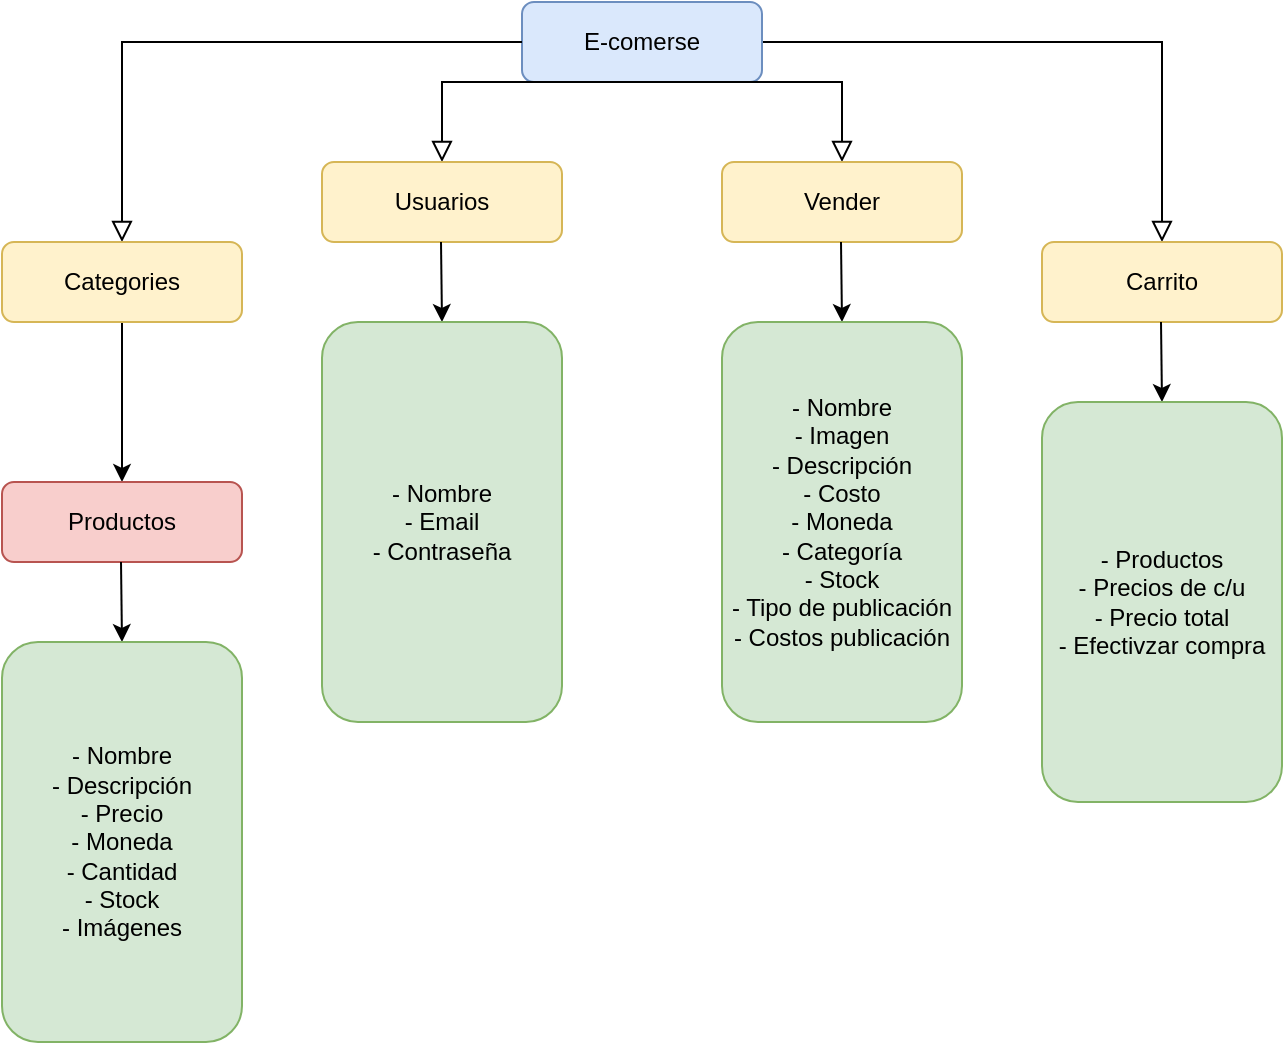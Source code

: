 <mxfile version="13.5.9" type="device"><diagram id="C5RBs43oDa-KdzZeNtuy" name="Page-1"><mxGraphModel dx="868" dy="450" grid="1" gridSize="10" guides="1" tooltips="1" connect="1" arrows="1" fold="1" page="1" pageScale="1" pageWidth="827" pageHeight="1169" math="0" shadow="0"><root><mxCell id="WIyWlLk6GJQsqaUBKTNV-0"/><mxCell id="WIyWlLk6GJQsqaUBKTNV-1" parent="WIyWlLk6GJQsqaUBKTNV-0"/><mxCell id="WIyWlLk6GJQsqaUBKTNV-2" value="" style="rounded=0;html=1;jettySize=auto;orthogonalLoop=1;fontSize=11;endArrow=block;endFill=0;endSize=8;strokeWidth=1;shadow=0;labelBackgroundColor=none;edgeStyle=orthogonalEdgeStyle;" parent="WIyWlLk6GJQsqaUBKTNV-1" source="WIyWlLk6GJQsqaUBKTNV-3" edge="1"><mxGeometry relative="1" as="geometry"><mxPoint x="680" y="200" as="targetPoint"/><Array as="points"><mxPoint x="680" y="100"/><mxPoint x="680" y="200"/></Array></mxGeometry></mxCell><mxCell id="WIyWlLk6GJQsqaUBKTNV-3" value="E-comerse" style="rounded=1;whiteSpace=wrap;html=1;fontSize=12;glass=0;strokeWidth=1;shadow=0;fillColor=#dae8fc;strokeColor=#6c8ebf;" parent="WIyWlLk6GJQsqaUBKTNV-1" vertex="1"><mxGeometry x="360" y="80" width="120" height="40" as="geometry"/></mxCell><mxCell id="olVyJh8QzCVai_S_oQ87-2" value="" style="rounded=0;html=1;jettySize=auto;orthogonalLoop=1;fontSize=11;endArrow=block;endFill=0;endSize=8;strokeWidth=1;shadow=0;labelBackgroundColor=none;edgeStyle=orthogonalEdgeStyle;exitX=0.5;exitY=1;exitDx=0;exitDy=0;" edge="1" parent="WIyWlLk6GJQsqaUBKTNV-1" source="WIyWlLk6GJQsqaUBKTNV-3"><mxGeometry relative="1" as="geometry"><mxPoint x="480" y="100" as="sourcePoint"/><mxPoint x="520" y="160" as="targetPoint"/><Array as="points"><mxPoint x="520" y="120"/><mxPoint x="520" y="160"/></Array></mxGeometry></mxCell><mxCell id="olVyJh8QzCVai_S_oQ87-3" value="" style="rounded=0;html=1;jettySize=auto;orthogonalLoop=1;fontSize=11;endArrow=block;endFill=0;endSize=8;strokeWidth=1;shadow=0;labelBackgroundColor=none;edgeStyle=orthogonalEdgeStyle;exitX=0.5;exitY=1;exitDx=0;exitDy=0;" edge="1" parent="WIyWlLk6GJQsqaUBKTNV-1"><mxGeometry relative="1" as="geometry"><mxPoint x="420" y="120" as="sourcePoint"/><mxPoint x="320" y="160" as="targetPoint"/><Array as="points"><mxPoint x="320" y="120"/><mxPoint x="320" y="160"/></Array></mxGeometry></mxCell><mxCell id="olVyJh8QzCVai_S_oQ87-4" value="" style="rounded=0;html=1;jettySize=auto;orthogonalLoop=1;fontSize=11;endArrow=block;endFill=0;endSize=8;strokeWidth=1;shadow=0;labelBackgroundColor=none;edgeStyle=orthogonalEdgeStyle;" edge="1" parent="WIyWlLk6GJQsqaUBKTNV-1"><mxGeometry relative="1" as="geometry"><mxPoint x="360" y="100" as="sourcePoint"/><mxPoint x="160" y="200" as="targetPoint"/><Array as="points"><mxPoint x="160" y="100"/></Array></mxGeometry></mxCell><mxCell id="olVyJh8QzCVai_S_oQ87-9" style="edgeStyle=none;rounded=0;orthogonalLoop=1;jettySize=auto;html=1;" edge="1" parent="WIyWlLk6GJQsqaUBKTNV-1" source="olVyJh8QzCVai_S_oQ87-5"><mxGeometry relative="1" as="geometry"><mxPoint x="160" y="320" as="targetPoint"/></mxGeometry></mxCell><mxCell id="olVyJh8QzCVai_S_oQ87-5" value="Categories" style="rounded=1;whiteSpace=wrap;html=1;fontSize=12;glass=0;strokeWidth=1;shadow=0;fillColor=#fff2cc;strokeColor=#d6b656;" vertex="1" parent="WIyWlLk6GJQsqaUBKTNV-1"><mxGeometry x="100" y="200" width="120" height="40" as="geometry"/></mxCell><mxCell id="olVyJh8QzCVai_S_oQ87-6" value="Usuarios" style="rounded=1;whiteSpace=wrap;html=1;fontSize=12;glass=0;strokeWidth=1;shadow=0;fillColor=#fff2cc;strokeColor=#d6b656;" vertex="1" parent="WIyWlLk6GJQsqaUBKTNV-1"><mxGeometry x="260" y="160" width="120" height="40" as="geometry"/></mxCell><mxCell id="olVyJh8QzCVai_S_oQ87-7" value="Vender" style="rounded=1;whiteSpace=wrap;html=1;fontSize=12;glass=0;strokeWidth=1;shadow=0;fillColor=#fff2cc;strokeColor=#d6b656;" vertex="1" parent="WIyWlLk6GJQsqaUBKTNV-1"><mxGeometry x="460" y="160" width="120" height="40" as="geometry"/></mxCell><mxCell id="olVyJh8QzCVai_S_oQ87-8" value="Carrito" style="rounded=1;whiteSpace=wrap;html=1;fontSize=12;glass=0;strokeWidth=1;shadow=0;fillColor=#fff2cc;strokeColor=#d6b656;" vertex="1" parent="WIyWlLk6GJQsqaUBKTNV-1"><mxGeometry x="620" y="200" width="120" height="40" as="geometry"/></mxCell><mxCell id="olVyJh8QzCVai_S_oQ87-10" value="Productos" style="rounded=1;whiteSpace=wrap;html=1;fontSize=12;glass=0;strokeWidth=1;shadow=0;strokeColor=#b85450;fillColor=#f8cecc;" vertex="1" parent="WIyWlLk6GJQsqaUBKTNV-1"><mxGeometry x="100" y="320" width="120" height="40" as="geometry"/></mxCell><mxCell id="olVyJh8QzCVai_S_oQ87-11" style="edgeStyle=none;rounded=0;orthogonalLoop=1;jettySize=auto;html=1;" edge="1" parent="WIyWlLk6GJQsqaUBKTNV-1"><mxGeometry relative="1" as="geometry"><mxPoint x="160" y="400" as="targetPoint"/><mxPoint x="159.5" y="360" as="sourcePoint"/></mxGeometry></mxCell><mxCell id="olVyJh8QzCVai_S_oQ87-12" style="edgeStyle=none;rounded=0;orthogonalLoop=1;jettySize=auto;html=1;" edge="1" parent="WIyWlLk6GJQsqaUBKTNV-1"><mxGeometry relative="1" as="geometry"><mxPoint x="320" y="240" as="targetPoint"/><mxPoint x="319.5" y="200" as="sourcePoint"/></mxGeometry></mxCell><mxCell id="olVyJh8QzCVai_S_oQ87-13" style="edgeStyle=none;rounded=0;orthogonalLoop=1;jettySize=auto;html=1;" edge="1" parent="WIyWlLk6GJQsqaUBKTNV-1"><mxGeometry relative="1" as="geometry"><mxPoint x="520" y="240" as="targetPoint"/><mxPoint x="519.5" y="200" as="sourcePoint"/></mxGeometry></mxCell><mxCell id="olVyJh8QzCVai_S_oQ87-14" style="edgeStyle=none;rounded=0;orthogonalLoop=1;jettySize=auto;html=1;" edge="1" parent="WIyWlLk6GJQsqaUBKTNV-1"><mxGeometry relative="1" as="geometry"><mxPoint x="680" y="280" as="targetPoint"/><mxPoint x="679.5" y="240" as="sourcePoint"/></mxGeometry></mxCell><mxCell id="olVyJh8QzCVai_S_oQ87-15" value="- Productos&lt;br&gt;- Precios de c/u&lt;br&gt;- Precio total&lt;br&gt;- Efectivzar compra" style="rounded=1;whiteSpace=wrap;html=1;fontSize=12;glass=0;strokeWidth=1;shadow=0;fillColor=#d5e8d4;strokeColor=#82b366;" vertex="1" parent="WIyWlLk6GJQsqaUBKTNV-1"><mxGeometry x="620" y="280" width="120" height="200" as="geometry"/></mxCell><mxCell id="olVyJh8QzCVai_S_oQ87-16" value="- Nombre&lt;br&gt;- Imagen&lt;br&gt;- Descripción&lt;br&gt;- Costo&lt;br&gt;- Moneda&lt;br&gt;- Categoría&lt;br&gt;- Stock&lt;br&gt;- Tipo de publicación&lt;br&gt;- Costos publicación" style="rounded=1;whiteSpace=wrap;html=1;fontSize=12;glass=0;strokeWidth=1;shadow=0;fillColor=#d5e8d4;strokeColor=#82b366;" vertex="1" parent="WIyWlLk6GJQsqaUBKTNV-1"><mxGeometry x="460" y="240" width="120" height="200" as="geometry"/></mxCell><mxCell id="olVyJh8QzCVai_S_oQ87-17" value="- Nombre&lt;br&gt;- Email&lt;br&gt;- Contraseña" style="rounded=1;whiteSpace=wrap;html=1;fontSize=12;glass=0;strokeWidth=1;shadow=0;fillColor=#d5e8d4;strokeColor=#82b366;" vertex="1" parent="WIyWlLk6GJQsqaUBKTNV-1"><mxGeometry x="260" y="240" width="120" height="200" as="geometry"/></mxCell><mxCell id="olVyJh8QzCVai_S_oQ87-18" value="- Nombre&lt;br&gt;- Descripción&lt;br&gt;- Precio&lt;br&gt;- Moneda&lt;br&gt;- Cantidad&lt;br&gt;- Stock&lt;br&gt;- Imágenes" style="rounded=1;whiteSpace=wrap;html=1;fontSize=12;glass=0;strokeWidth=1;shadow=0;fillColor=#d5e8d4;strokeColor=#82b366;" vertex="1" parent="WIyWlLk6GJQsqaUBKTNV-1"><mxGeometry x="100" y="400" width="120" height="200" as="geometry"/></mxCell></root></mxGraphModel></diagram></mxfile>